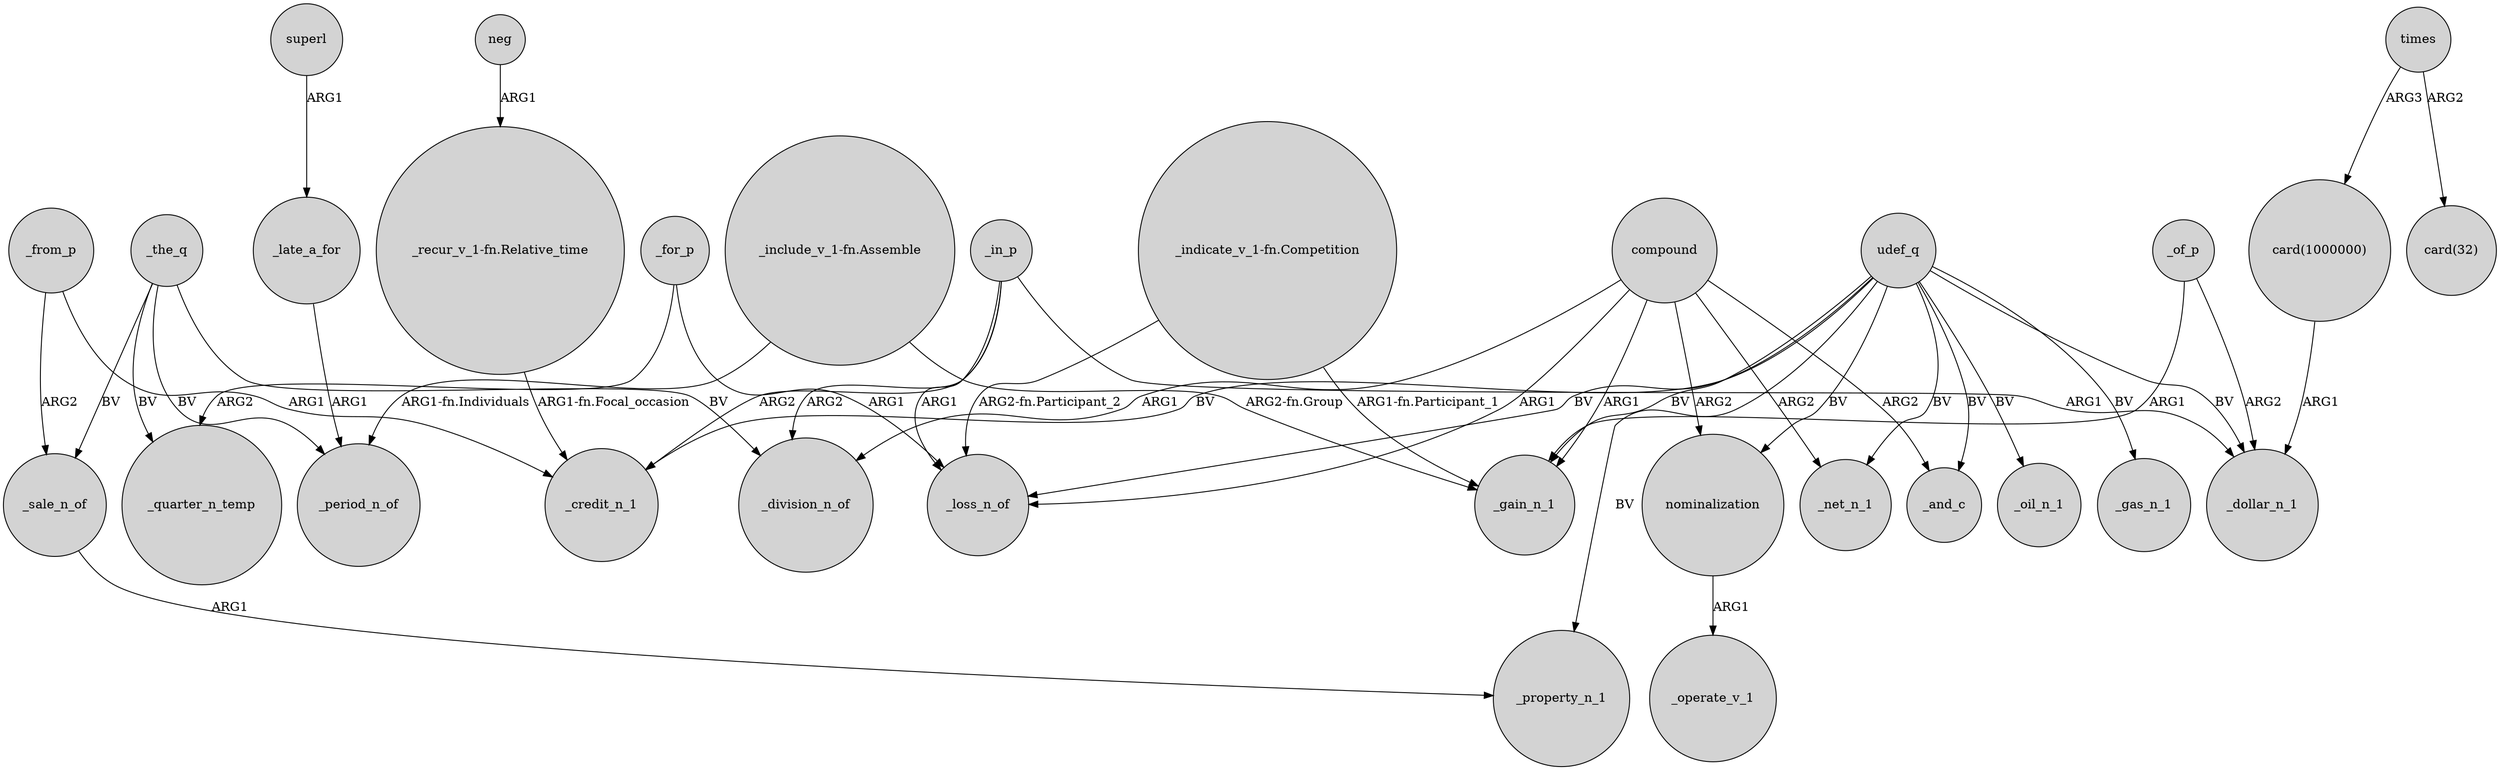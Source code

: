 digraph {
	node [shape=circle style=filled]
	_the_q -> _division_n_of [label=BV]
	compound -> _net_n_1 [label=ARG2]
	_in_p -> _division_n_of [label=ARG2]
	_from_p -> _credit_n_1 [label=ARG1]
	"_indicate_v_1-fn.Competition" -> _gain_n_1 [label="ARG1-fn.Participant_1"]
	udef_q -> _oil_n_1 [label=BV]
	neg -> "_recur_v_1-fn.Relative_time" [label=ARG1]
	_the_q -> _quarter_n_temp [label=BV]
	udef_q -> nominalization [label=BV]
	superl -> _late_a_for [label=ARG1]
	nominalization -> _operate_v_1 [label=ARG1]
	times -> "card(1000000)" [label=ARG3]
	_in_p -> _loss_n_of [label=ARG1]
	udef_q -> _and_c [label=BV]
	"_include_v_1-fn.Assemble" -> _gain_n_1 [label="ARG2-fn.Group"]
	_of_p -> _gain_n_1 [label=ARG1]
	_in_p -> _credit_n_1 [label=ARG2]
	compound -> _and_c [label=ARG2]
	compound -> nominalization [label=ARG2]
	_from_p -> _sale_n_of [label=ARG2]
	_in_p -> _dollar_n_1 [label=ARG1]
	"_recur_v_1-fn.Relative_time" -> _credit_n_1 [label="ARG1-fn.Focal_occasion"]
	compound -> _loss_n_of [label=ARG1]
	_for_p -> _quarter_n_temp [label=ARG2]
	_for_p -> _loss_n_of [label=ARG1]
	"_indicate_v_1-fn.Competition" -> _loss_n_of [label="ARG2-fn.Participant_2"]
	udef_q -> _net_n_1 [label=BV]
	udef_q -> _loss_n_of [label=BV]
	udef_q -> _property_n_1 [label=BV]
	_late_a_for -> _period_n_of [label=ARG1]
	udef_q -> _dollar_n_1 [label=BV]
	"card(1000000)" -> _dollar_n_1 [label=ARG1]
	compound -> _division_n_of [label=ARG1]
	"_include_v_1-fn.Assemble" -> _period_n_of [label="ARG1-fn.Individuals"]
	udef_q -> _credit_n_1 [label=BV]
	compound -> _gain_n_1 [label=ARG1]
	_the_q -> _period_n_of [label=BV]
	_of_p -> _dollar_n_1 [label=ARG2]
	_the_q -> _sale_n_of [label=BV]
	udef_q -> _gas_n_1 [label=BV]
	times -> "card(32)" [label=ARG2]
	udef_q -> _gain_n_1 [label=BV]
	_sale_n_of -> _property_n_1 [label=ARG1]
}
